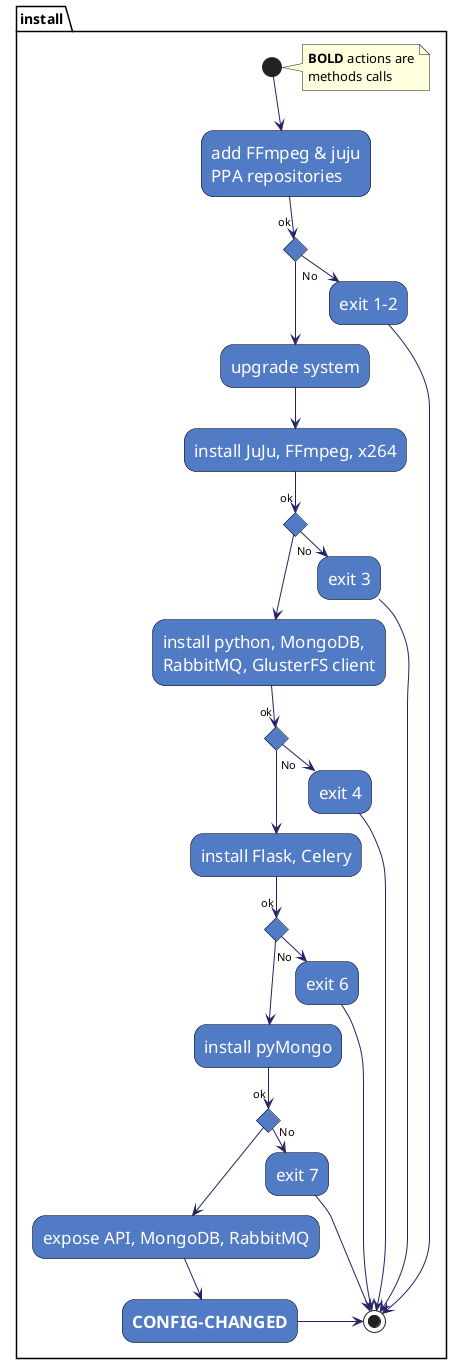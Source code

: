 @startuml

skinparam activity {
    FontColor          white
    AttributeFontColor white
    FontSize           17
    AttributeFontSize  15
    AttributeFontname  Droid Sans Mono
    BackgroundColor    #527BC6
    BorderColor        black
    ArrowColor         #222266
}

partition install {
note right: <b>BOLD</b> actions are\nmethods calls
(*) --> "add FFmpeg & juju\nPPA repositories"
if "ok" then
    -right-> [No] "exit 1-2"
    --> (*)
else
    --> "upgrade system"
    --> "install JuJu, FFmpeg, x264"
    if "ok" then
        -right-> [No] "exit 3"
        --> (*)
    else
        --> "install python, MongoDB,\nRabbitMQ, GlusterFS client"
        if "ok" then
            -right-> [No] "exit 4"
            --> (*)
        else
            --> "install Flask, Celery"
            if "ok" then
                -right-> [No] "exit 6"
                --> (*)
            else
                --> "install pyMongo"
                if "ok" then
                    -right-> [No] "exit 7"
                    --> (*)
                else
                    --> "expose API, MongoDB, RabbitMQ"
                    --> "<b>CONFIG-CHANGED</b>"
                    -right-> (*)
                endif
            endif
        endif
    endif
endif
}

@enduml